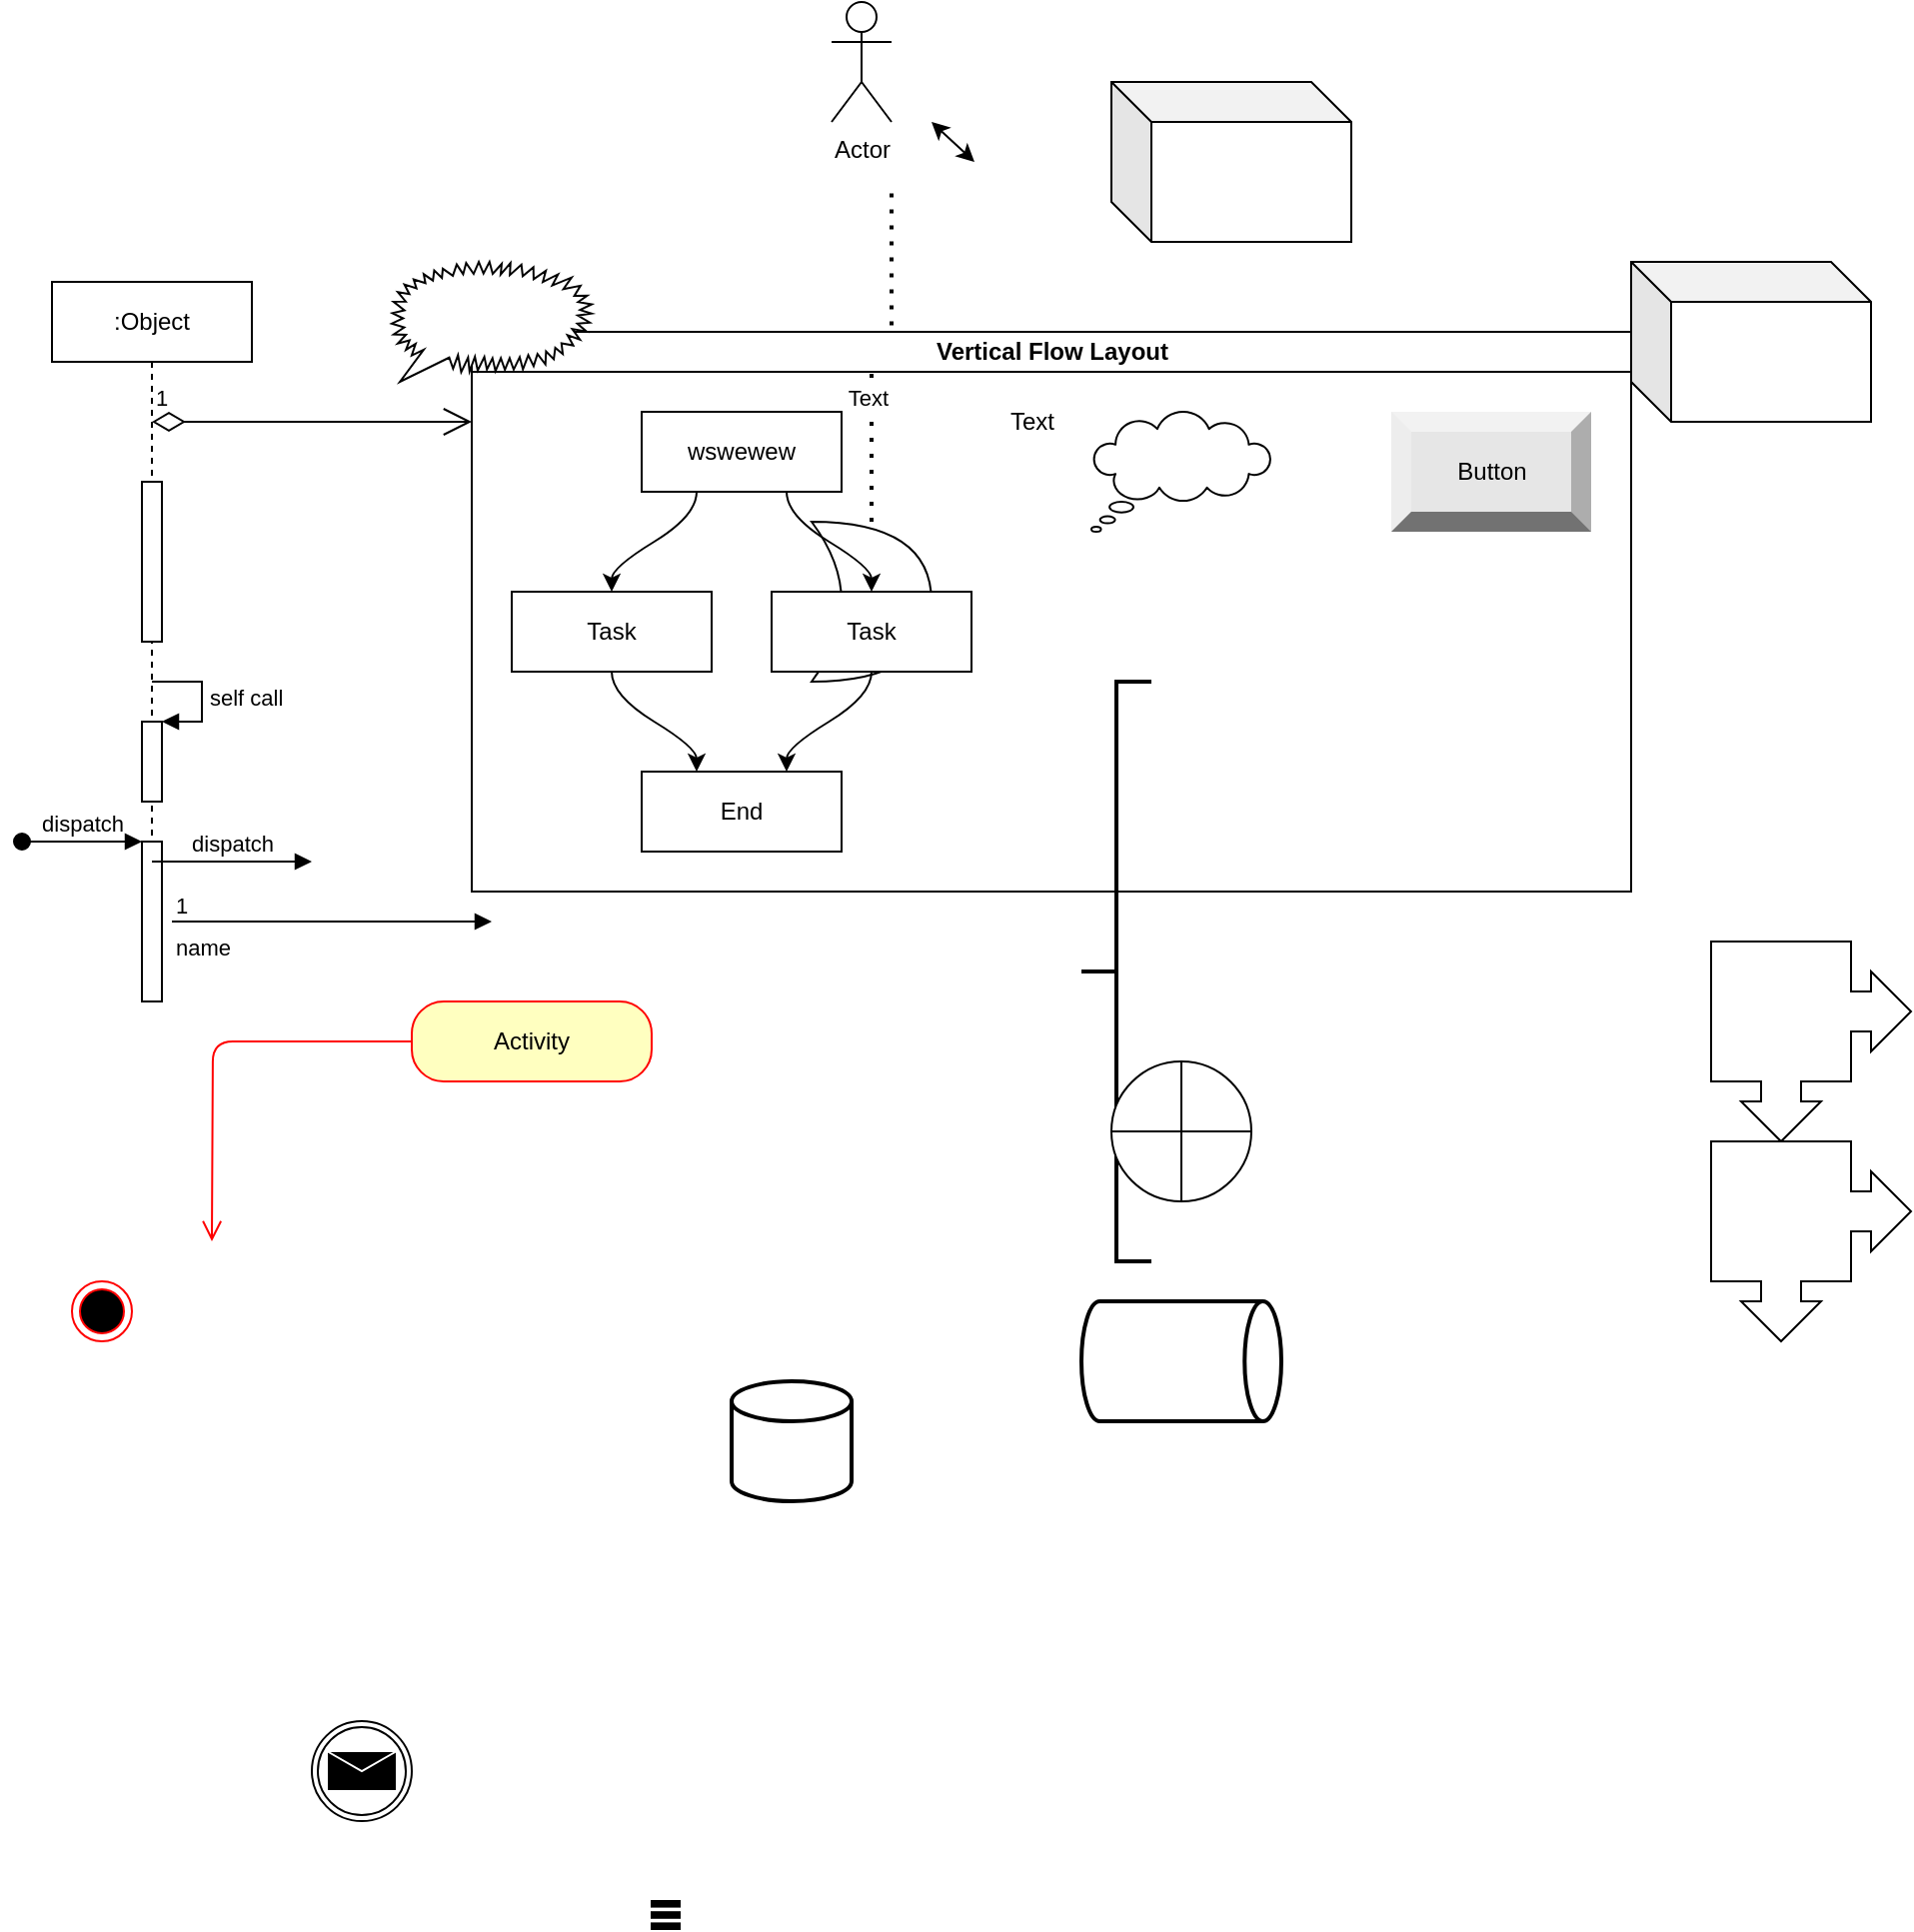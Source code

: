 <mxfile version="13.6.2" type="github">
  <diagram id="N4BMqeYPdytPf_DG7uvD" name="第 1 页">
    <mxGraphModel dx="2106" dy="863" grid="1" gridSize="10" guides="1" tooltips="1" connect="1" arrows="1" fold="1" page="1" pageScale="1" pageWidth="827" pageHeight="1169" math="0" shadow="0">
      <root>
        <mxCell id="0" />
        <mxCell id="1" parent="0" />
        <mxCell id="NtgYtn0uOeCzqomkgs8Z-1" value="Text" style="text;html=1;resizable=0;autosize=1;align=center;verticalAlign=middle;points=[];fillColor=none;strokeColor=none;rounded=0;" vertex="1" parent="1">
          <mxGeometry x="220" y="340" width="40" height="20" as="geometry" />
        </mxCell>
        <mxCell id="NtgYtn0uOeCzqomkgs8Z-3" value="" style="shape=cube;whiteSpace=wrap;html=1;boundedLbl=1;backgroundOutline=1;darkOpacity=0.05;darkOpacity2=0.1;" vertex="1" parent="1">
          <mxGeometry x="280" y="180" width="120" height="80" as="geometry" />
        </mxCell>
        <mxCell id="NtgYtn0uOeCzqomkgs8Z-4" value="Actor" style="shape=umlActor;verticalLabelPosition=bottom;verticalAlign=top;html=1;outlineConnect=0;" vertex="1" parent="1">
          <mxGeometry x="140" y="140" width="30" height="60" as="geometry" />
        </mxCell>
        <mxCell id="NtgYtn0uOeCzqomkgs8Z-5" value="" style="shape=xor;whiteSpace=wrap;html=1;" vertex="1" parent="1">
          <mxGeometry x="130" y="400" width="60" height="80" as="geometry" />
        </mxCell>
        <mxCell id="NtgYtn0uOeCzqomkgs8Z-6" value="" style="endArrow=classic;startArrow=classic;html=1;" edge="1" parent="1">
          <mxGeometry width="50" height="50" relative="1" as="geometry">
            <mxPoint x="211.506" y="220" as="sourcePoint" />
            <mxPoint x="190" y="200" as="targetPoint" />
          </mxGeometry>
        </mxCell>
        <mxCell id="NtgYtn0uOeCzqomkgs8Z-7" value="" style="endArrow=none;dashed=1;html=1;dashPattern=1 3;strokeWidth=2;edgeStyle=elbowEdgeStyle;elbow=vertical;" edge="1" parent="1" source="NtgYtn0uOeCzqomkgs8Z-5">
          <mxGeometry width="50" height="50" relative="1" as="geometry">
            <mxPoint x="120" y="280" as="sourcePoint" />
            <mxPoint x="170" y="230" as="targetPoint" />
          </mxGeometry>
        </mxCell>
        <mxCell id="NtgYtn0uOeCzqomkgs8Z-11" value="Text" style="edgeLabel;html=1;align=center;verticalAlign=middle;resizable=0;points=[];" vertex="1" connectable="0" parent="NtgYtn0uOeCzqomkgs8Z-7">
          <mxGeometry x="-0.311" y="2" relative="1" as="geometry">
            <mxPoint as="offset" />
          </mxGeometry>
        </mxCell>
        <mxCell id="NtgYtn0uOeCzqomkgs8Z-8" value="" style="shape=cube;whiteSpace=wrap;html=1;boundedLbl=1;backgroundOutline=1;darkOpacity=0.05;darkOpacity2=0.1;" vertex="1" parent="1">
          <mxGeometry x="540" y="270" width="120" height="80" as="geometry" />
        </mxCell>
        <mxCell id="NtgYtn0uOeCzqomkgs8Z-9" value="" style="strokeWidth=2;html=1;shape=mxgraph.flowchart.annotation_2;align=left;labelPosition=right;pointerEvents=1;" vertex="1" parent="1">
          <mxGeometry x="265" y="480" width="35" height="290" as="geometry" />
        </mxCell>
        <mxCell id="NtgYtn0uOeCzqomkgs8Z-10" value="" style="verticalLabelPosition=bottom;verticalAlign=top;html=1;shape=mxgraph.flowchart.summing_function;" vertex="1" parent="1">
          <mxGeometry x="280" y="670" width="70" height="70" as="geometry" />
        </mxCell>
        <mxCell id="NtgYtn0uOeCzqomkgs8Z-12" value="" style="html=1;shadow=0;dashed=0;align=center;verticalAlign=middle;shape=mxgraph.arrows2.calloutDouble90Arrow;dy1=10;dx1=20;dx2=70;dy2=70;arrowHead=10;" vertex="1" parent="1">
          <mxGeometry x="580" y="610" width="100" height="100" as="geometry" />
        </mxCell>
        <mxCell id="NtgYtn0uOeCzqomkgs8Z-13" value="" style="html=1;shadow=0;dashed=0;align=center;verticalAlign=middle;shape=mxgraph.arrows2.calloutDouble90Arrow;dy1=10;dx1=20;dx2=70;dy2=70;arrowHead=10;" vertex="1" parent="1">
          <mxGeometry x="580" y="710" width="100" height="100" as="geometry" />
        </mxCell>
        <mxCell id="NtgYtn0uOeCzqomkgs8Z-14" value="" style="strokeWidth=2;html=1;shape=mxgraph.flowchart.direct_data;whiteSpace=wrap;" vertex="1" parent="1">
          <mxGeometry x="265" y="790" width="100" height="60" as="geometry" />
        </mxCell>
        <mxCell id="NtgYtn0uOeCzqomkgs8Z-15" value="" style="strokeWidth=2;html=1;shape=mxgraph.flowchart.database;whiteSpace=wrap;" vertex="1" parent="1">
          <mxGeometry x="90" y="830" width="60" height="60" as="geometry" />
        </mxCell>
        <mxCell id="NtgYtn0uOeCzqomkgs8Z-16" value="Vertical Flow Layout" style="swimlane;html=1;startSize=20;horizontal=1;childLayout=flowLayout;flowOrientation=north;resizable=0;interRankCellSpacing=50;containerType=tree;" vertex="1" parent="1">
          <mxGeometry x="-40" y="305" width="580" height="280" as="geometry" />
        </mxCell>
        <mxCell id="NtgYtn0uOeCzqomkgs8Z-17" value="wswewew" style="whiteSpace=wrap;html=1;" vertex="1" parent="NtgYtn0uOeCzqomkgs8Z-16">
          <mxGeometry x="85" y="40" width="100" height="40" as="geometry" />
        </mxCell>
        <mxCell id="NtgYtn0uOeCzqomkgs8Z-18" value="Task" style="whiteSpace=wrap;html=1;" vertex="1" parent="NtgYtn0uOeCzqomkgs8Z-16">
          <mxGeometry x="20" y="130" width="100" height="40" as="geometry" />
        </mxCell>
        <mxCell id="NtgYtn0uOeCzqomkgs8Z-19" value="" style="html=1;curved=1;noEdgeStyle=1;orthogonal=1;" edge="1" parent="NtgYtn0uOeCzqomkgs8Z-16" source="NtgYtn0uOeCzqomkgs8Z-17" target="NtgYtn0uOeCzqomkgs8Z-18">
          <mxGeometry relative="1" as="geometry">
            <Array as="points">
              <mxPoint x="112.5" y="92" />
              <mxPoint x="70" y="118" />
            </Array>
          </mxGeometry>
        </mxCell>
        <mxCell id="NtgYtn0uOeCzqomkgs8Z-20" value="Task" style="whiteSpace=wrap;html=1;" vertex="1" parent="NtgYtn0uOeCzqomkgs8Z-16">
          <mxGeometry x="150" y="130" width="100" height="40" as="geometry" />
        </mxCell>
        <mxCell id="NtgYtn0uOeCzqomkgs8Z-21" value="" style="html=1;curved=1;noEdgeStyle=1;orthogonal=1;" edge="1" parent="NtgYtn0uOeCzqomkgs8Z-16" source="NtgYtn0uOeCzqomkgs8Z-17" target="NtgYtn0uOeCzqomkgs8Z-20">
          <mxGeometry relative="1" as="geometry">
            <Array as="points">
              <mxPoint x="157.5" y="92" />
              <mxPoint x="200" y="118" />
            </Array>
          </mxGeometry>
        </mxCell>
        <mxCell id="NtgYtn0uOeCzqomkgs8Z-22" value="End" style="whiteSpace=wrap;html=1;" vertex="1" parent="NtgYtn0uOeCzqomkgs8Z-16">
          <mxGeometry x="85" y="220" width="100" height="40" as="geometry" />
        </mxCell>
        <mxCell id="NtgYtn0uOeCzqomkgs8Z-23" value="" style="html=1;curved=1;noEdgeStyle=1;orthogonal=1;" edge="1" parent="NtgYtn0uOeCzqomkgs8Z-16" source="NtgYtn0uOeCzqomkgs8Z-18" target="NtgYtn0uOeCzqomkgs8Z-22">
          <mxGeometry relative="1" as="geometry">
            <Array as="points">
              <mxPoint x="70" y="182" />
              <mxPoint x="112.5" y="208" />
            </Array>
          </mxGeometry>
        </mxCell>
        <mxCell id="NtgYtn0uOeCzqomkgs8Z-24" value="" style="html=1;curved=1;noEdgeStyle=1;orthogonal=1;" edge="1" parent="NtgYtn0uOeCzqomkgs8Z-16" source="NtgYtn0uOeCzqomkgs8Z-20" target="NtgYtn0uOeCzqomkgs8Z-22">
          <mxGeometry relative="1" as="geometry">
            <Array as="points">
              <mxPoint x="200" y="182" />
              <mxPoint x="157.5" y="208" />
            </Array>
          </mxGeometry>
        </mxCell>
        <mxCell id="NtgYtn0uOeCzqomkgs8Z-26" value="" style="whiteSpace=wrap;html=1;shape=mxgraph.basic.cloud_callout" vertex="1" parent="NtgYtn0uOeCzqomkgs8Z-16">
          <mxGeometry x="310" y="40" width="90" height="60" as="geometry" />
        </mxCell>
        <mxCell id="NtgYtn0uOeCzqomkgs8Z-27" value="Button" style="labelPosition=center;verticalLabelPosition=middle;align=center;html=1;shape=mxgraph.basic.shaded_button;dx=10;fillColor=#E6E6E6;strokeColor=none;" vertex="1" parent="NtgYtn0uOeCzqomkgs8Z-16">
          <mxGeometry x="460" y="40" width="100" height="60" as="geometry" />
        </mxCell>
        <mxCell id="NtgYtn0uOeCzqomkgs8Z-25" value="" style="whiteSpace=wrap;html=1;shape=mxgraph.basic.loud_callout" vertex="1" parent="1">
          <mxGeometry x="-80" y="270" width="100" height="60" as="geometry" />
        </mxCell>
        <mxCell id="NtgYtn0uOeCzqomkgs8Z-28" value="Activity" style="rounded=1;whiteSpace=wrap;html=1;arcSize=40;fontColor=#000000;fillColor=#ffffc0;strokeColor=#ff0000;" vertex="1" parent="1">
          <mxGeometry x="-70" y="640" width="120" height="40" as="geometry" />
        </mxCell>
        <mxCell id="NtgYtn0uOeCzqomkgs8Z-29" value="" style="edgeStyle=orthogonalEdgeStyle;html=1;verticalAlign=bottom;endArrow=open;endSize=8;strokeColor=#ff0000;" edge="1" source="NtgYtn0uOeCzqomkgs8Z-28" parent="1">
          <mxGeometry relative="1" as="geometry">
            <mxPoint x="-170" y="760" as="targetPoint" />
          </mxGeometry>
        </mxCell>
        <mxCell id="NtgYtn0uOeCzqomkgs8Z-30" value="" style="ellipse;html=1;shape=endState;fillColor=#000000;strokeColor=#ff0000;" vertex="1" parent="1">
          <mxGeometry x="-240" y="780" width="30" height="30" as="geometry" />
        </mxCell>
        <mxCell id="NtgYtn0uOeCzqomkgs8Z-31" value=":Object" style="shape=umlLifeline;perimeter=lifelinePerimeter;whiteSpace=wrap;html=1;container=1;collapsible=0;recursiveResize=0;outlineConnect=0;" vertex="1" parent="1">
          <mxGeometry x="-250" y="280" width="100" height="360" as="geometry" />
        </mxCell>
        <mxCell id="NtgYtn0uOeCzqomkgs8Z-32" value="" style="html=1;points=[];perimeter=orthogonalPerimeter;" vertex="1" parent="NtgYtn0uOeCzqomkgs8Z-31">
          <mxGeometry x="45" y="100" width="10" height="80" as="geometry" />
        </mxCell>
        <mxCell id="NtgYtn0uOeCzqomkgs8Z-33" value="" style="html=1;points=[];perimeter=orthogonalPerimeter;" vertex="1" parent="NtgYtn0uOeCzqomkgs8Z-31">
          <mxGeometry x="45" y="220" width="10" height="40" as="geometry" />
        </mxCell>
        <mxCell id="NtgYtn0uOeCzqomkgs8Z-34" value="self call" style="edgeStyle=orthogonalEdgeStyle;html=1;align=left;spacingLeft=2;endArrow=block;rounded=0;entryX=1;entryY=0;" edge="1" target="NtgYtn0uOeCzqomkgs8Z-33" parent="NtgYtn0uOeCzqomkgs8Z-31">
          <mxGeometry relative="1" as="geometry">
            <mxPoint x="50" y="200" as="sourcePoint" />
            <Array as="points">
              <mxPoint x="75" y="200" />
            </Array>
          </mxGeometry>
        </mxCell>
        <mxCell id="NtgYtn0uOeCzqomkgs8Z-35" value="" style="html=1;points=[];perimeter=orthogonalPerimeter;" vertex="1" parent="NtgYtn0uOeCzqomkgs8Z-31">
          <mxGeometry x="45" y="280" width="10" height="80" as="geometry" />
        </mxCell>
        <mxCell id="NtgYtn0uOeCzqomkgs8Z-36" value="dispatch" style="html=1;verticalAlign=bottom;startArrow=oval;endArrow=block;startSize=8;" edge="1" target="NtgYtn0uOeCzqomkgs8Z-35" parent="NtgYtn0uOeCzqomkgs8Z-31">
          <mxGeometry relative="1" as="geometry">
            <mxPoint x="-15" y="280" as="sourcePoint" />
          </mxGeometry>
        </mxCell>
        <mxCell id="NtgYtn0uOeCzqomkgs8Z-37" value="dispatch" style="html=1;verticalAlign=bottom;endArrow=block;" edge="1" parent="NtgYtn0uOeCzqomkgs8Z-31">
          <mxGeometry width="80" relative="1" as="geometry">
            <mxPoint x="50" y="290" as="sourcePoint" />
            <mxPoint x="130" y="290" as="targetPoint" />
          </mxGeometry>
        </mxCell>
        <mxCell id="NtgYtn0uOeCzqomkgs8Z-38" value="1" style="endArrow=open;html=1;endSize=12;startArrow=diamondThin;startSize=14;startFill=0;edgeStyle=orthogonalEdgeStyle;align=left;verticalAlign=bottom;" edge="1" parent="NtgYtn0uOeCzqomkgs8Z-31">
          <mxGeometry x="-1" y="3" relative="1" as="geometry">
            <mxPoint x="50" y="70" as="sourcePoint" />
            <mxPoint x="210" y="70" as="targetPoint" />
          </mxGeometry>
        </mxCell>
        <mxCell id="NtgYtn0uOeCzqomkgs8Z-39" value="name" style="endArrow=block;endFill=1;html=1;edgeStyle=orthogonalEdgeStyle;align=left;verticalAlign=top;" edge="1" parent="NtgYtn0uOeCzqomkgs8Z-31">
          <mxGeometry x="-1" relative="1" as="geometry">
            <mxPoint x="60" y="320" as="sourcePoint" />
            <mxPoint x="220" y="320" as="targetPoint" />
          </mxGeometry>
        </mxCell>
        <mxCell id="NtgYtn0uOeCzqomkgs8Z-40" value="1" style="edgeLabel;resizable=0;html=1;align=left;verticalAlign=bottom;" connectable="0" vertex="1" parent="NtgYtn0uOeCzqomkgs8Z-39">
          <mxGeometry x="-1" relative="1" as="geometry" />
        </mxCell>
        <mxCell id="NtgYtn0uOeCzqomkgs8Z-41" value="" style="shape=parallelMarker;direction=south;html=1;outlineConnect=0;" vertex="1" parent="1">
          <mxGeometry x="50" y="1090" width="14" height="14" as="geometry" />
        </mxCell>
        <mxCell id="NtgYtn0uOeCzqomkgs8Z-42" value="" style="shape=mxgraph.bpmn.shape;html=1;verticalLabelPosition=bottom;labelBackgroundColor=#ffffff;verticalAlign=top;align=center;perimeter=ellipsePerimeter;outlineConnect=0;outline=throwing;symbol=message;" vertex="1" parent="1">
          <mxGeometry x="-120" y="1000" width="50" height="50" as="geometry" />
        </mxCell>
      </root>
    </mxGraphModel>
  </diagram>
</mxfile>
